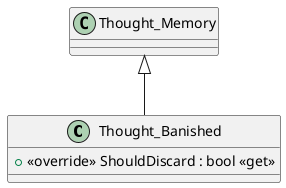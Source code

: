 @startuml
class Thought_Banished {
    + <<override>> ShouldDiscard : bool <<get>>
}
Thought_Memory <|-- Thought_Banished
@enduml
